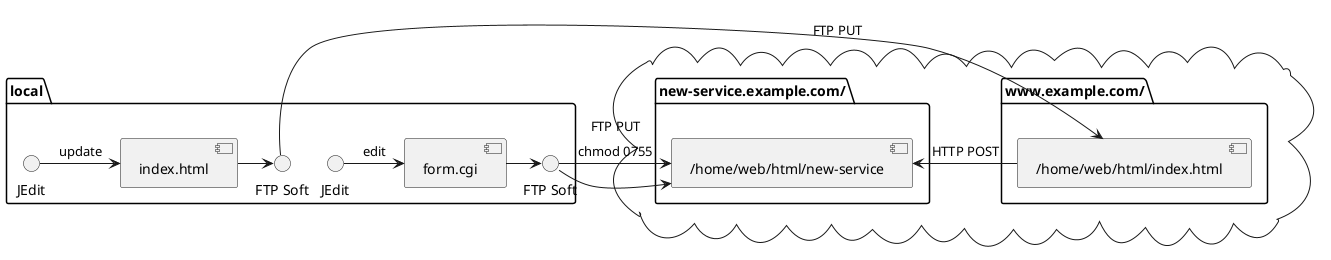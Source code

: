 @startuml ../imgs/web1.0-2.png

package "local" {
  () JEdit as jedit
  [ form.cgi ] as cgi
  () "FTP Soft" as ftp

  jedit -> cgi : edit
  cgi -> ftp

  () JEdit as jedit2
  [ index.html ] as lindex
  () "FTP Soft" as ftp2

  jedit2 -> lindex : update
  lindex -> ftp2
}

cloud {
  package "www.example.com/" {
    [ /home/web/html/index.html ] as sindex
  }

  package "new-service.example.com/" {
    [ /home/web/html/new-service ] as putto
  }
}

ftp -> putto : FTP PUT
ftp -> putto : chmod 0755

ftp2 -> sindex : FTP PUT

sindex -> putto : HTTP POST

@enduml